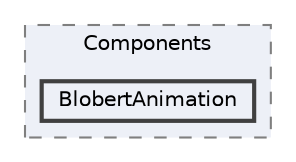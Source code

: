 digraph "UI/Components/BlobertAnimation"
{
 // LATEX_PDF_SIZE
  bgcolor="transparent";
  edge [fontname=Helvetica,fontsize=10,labelfontname=Helvetica,labelfontsize=10];
  node [fontname=Helvetica,fontsize=10,shape=box,height=0.2,width=0.4];
  compound=true
  subgraph clusterdir_de261c85cb9b9ff9d3563e4f7cfc6934 {
    graph [ bgcolor="#edf0f7", pencolor="grey50", label="Components", fontname=Helvetica,fontsize=10 style="filled,dashed", URL="dir_de261c85cb9b9ff9d3563e4f7cfc6934.html",tooltip=""]
  dir_fdf203972251015eacadb623f9da756e [label="BlobertAnimation", fillcolor="#edf0f7", color="grey25", style="filled,bold", URL="dir_fdf203972251015eacadb623f9da756e.html",tooltip=""];
  }
}
